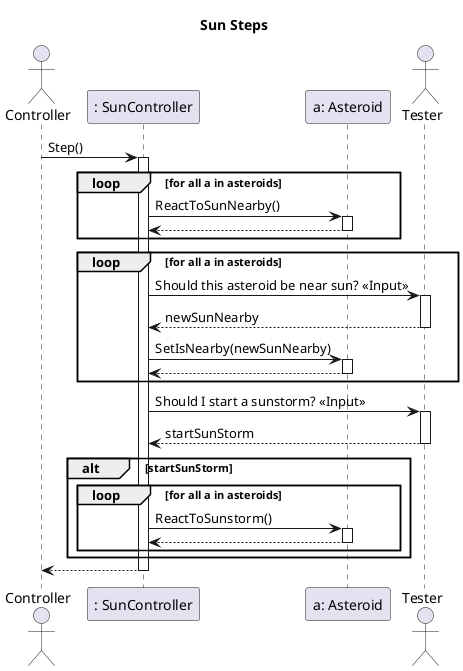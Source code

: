 @startuml

title "Sun Steps"

actor Controller as CTR
participant ": SunController" as sunController
participant "a: Asteroid" as asteroid
actor Tester as TST

CTR -> sunController ++ : Step()

loop for all a in asteroids

    sunController -> asteroid ++ : ReactToSunNearby()
    asteroid --> sunController --

end

loop for all a in asteroids

    sunController -> TST ++ : Should this asteroid be near sun? <<Input>>
    TST --> sunController -- : newSunNearby

    sunController -> asteroid ++ : SetIsNearby(newSunNearby)
    asteroid --> sunController --

end

sunController -> TST ++ : Should I start a sunstorm? <<Input>>
TST --> sunController -- : startSunStorm

alt startSunStorm

    loop for all a in asteroids

        sunController -> asteroid ++ : ReactToSunstorm()
        asteroid --> sunController --

    end

end

sunController --> CTR --

@enduml